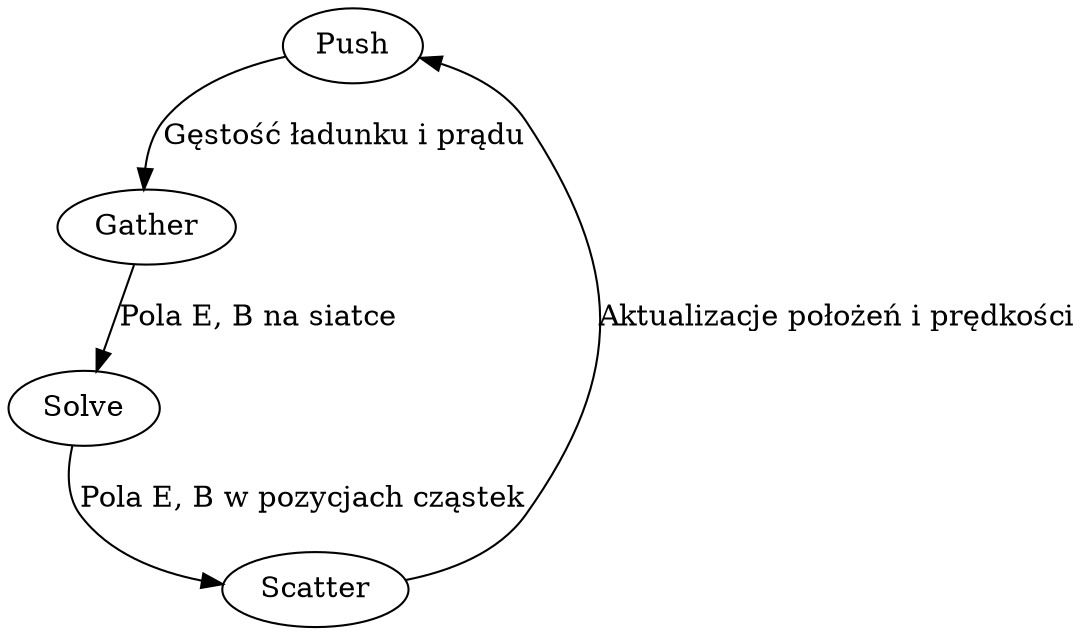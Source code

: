 digraph G {
    Push -> Gather [label="Gęstość ładunku i prądu"]
    Gather -> Solve [label="Pola E, B na siatce"]
    Solve -> Scatter [label="Pola E, B w pozycjach cząstek"]
    Scatter -> Push [label="Aktualizacje położeń i prędkości"]
}
